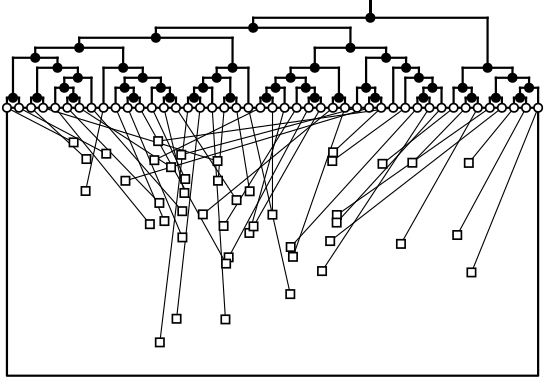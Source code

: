 <?xml version="1.0"?>
<!DOCTYPE ipe SYSTEM "ipe.dtd">
<ipe version="70218" creator="Ipe 7.2.26">
<info created="D:20250209114117" modified="D:20250209114117"/>
<ipestyle name="basic">
<symbol name="arrow/arc(spx)">
<path stroke="sym-stroke" fill="sym-stroke" pen="sym-pen">
0 0 m
-1 0.333 l
-1 -0.333 l
h
</path>
</symbol>
<symbol name="arrow/farc(spx)">
<path stroke="sym-stroke" fill="white" pen="sym-pen">
0 0 m
-1 0.333 l
-1 -0.333 l
h
</path>
</symbol>
<symbol name="arrow/ptarc(spx)">
<path stroke="sym-stroke" fill="sym-stroke" pen="sym-pen">
0 0 m
-1 0.333 l
-0.8 0 l
-1 -0.333 l
h
</path>
</symbol>
<symbol name="arrow/fptarc(spx)">
<path stroke="sym-stroke" fill="white" pen="sym-pen">
0 0 m
-1 0.333 l
-0.8 0 l
-1 -0.333 l
h
</path>
</symbol>
<symbol name="mark/circle(sx)" transformations="translations">
<path fill="sym-stroke">
0.6 0 0 0.6 0 0 e
0.4 0 0 0.4 0 0 e
</path>
</symbol>
<symbol name="mark/disk(sx)" transformations="translations">
<path fill="sym-stroke">
0.6 0 0 0.6 0 0 e
</path>
</symbol>
<symbol name="mark/fdisk(sfx)" transformations="translations">
<group>
<path fill="sym-fill">
0.5 0 0 0.5 0 0 e
</path>
<path fill="sym-stroke" fillrule="eofill">
0.6 0 0 0.6 0 0 e
0.4 0 0 0.4 0 0 e
</path>
</group>
</symbol>
<symbol name="mark/box(sx)" transformations="translations">
<path fill="sym-stroke" fillrule="eofill">
-0.6 -0.6 m
0.6 -0.6 l
0.6 0.6 l
-0.6 0.6 l
h
-0.4 -0.4 m
0.4 -0.4 l
0.4 0.4 l
-0.4 0.4 l
h
</path>
</symbol>
<symbol name="mark/square(sx)" transformations="translations">
<path fill="sym-stroke">
-0.6 -0.6 m
0.6 -0.6 l
0.6 0.6 l
-0.6 0.6 l
h
</path>
</symbol>
<symbol name="mark/fsquare(sfx)" transformations="translations">
<group>
<path fill="sym-fill">
-0.5 -0.5 m
0.5 -0.5 l
0.5 0.5 l
-0.5 0.5 l
h
</path>
<path fill="sym-stroke" fillrule="eofill">
-0.6 -0.6 m
0.6 -0.6 l
0.6 0.6 l
-0.6 0.6 l
h
-0.4 -0.4 m
0.4 -0.4 l
0.4 0.4 l
-0.4 0.4 l
h
</path>
</group>
</symbol>
<symbol name="mark/cross(sx)" transformations="translations">
<group>
<path fill="sym-stroke">
-0.43 -0.57 m
0.57 0.43 l
0.43 0.57 l
-0.57 -0.43 l
h
</path>
<path fill="sym-stroke">
-0.43 0.57 m
0.57 -0.43 l
0.43 -0.57 l
-0.57 0.43 l
h
</path>
</group>
</symbol>
<symbol name="arrow/fnormal(spx)">
<path stroke="sym-stroke" fill="white" pen="sym-pen">
0 0 m
-1 0.333 l
-1 -0.333 l
h
</path>
</symbol>
<symbol name="arrow/pointed(spx)">
<path stroke="sym-stroke" fill="sym-stroke" pen="sym-pen">
0 0 m
-1 0.333 l
-0.8 0 l
-1 -0.333 l
h
</path>
</symbol>
<symbol name="arrow/fpointed(spx)">
<path stroke="sym-stroke" fill="white" pen="sym-pen">
0 0 m
-1 0.333 l
-0.8 0 l
-1 -0.333 l
h
</path>
</symbol>
<symbol name="arrow/linear(spx)">
<path stroke="sym-stroke" pen="sym-pen">
-1 0.333 m
0 0 l
-1 -0.333 l
</path>
</symbol>
<symbol name="arrow/fdouble(spx)">
<path stroke="sym-stroke" fill="white" pen="sym-pen">
0 0 m
-1 0.333 l
-1 -0.333 l
h
-1 0 m
-2 0.333 l
-2 -0.333 l
h
</path>
</symbol>
<symbol name="arrow/double(spx)">
<path stroke="sym-stroke" fill="sym-stroke" pen="sym-pen">
0 0 m
-1 0.333 l
-1 -0.333 l
h
-1 0 m
-2 0.333 l
-2 -0.333 l
h
</path>
</symbol>
<symbol name="arrow/mid-normal(spx)">
<path stroke="sym-stroke" fill="sym-stroke" pen="sym-pen">
0.5 0 m
-0.5 0.333 l
-0.5 -0.333 l
h
</path>
</symbol>
<symbol name="arrow/mid-fnormal(spx)">
<path stroke="sym-stroke" fill="white" pen="sym-pen">
0.5 0 m
-0.5 0.333 l
-0.5 -0.333 l
h
</path>
</symbol>
<symbol name="arrow/mid-pointed(spx)">
<path stroke="sym-stroke" fill="sym-stroke" pen="sym-pen">
0.5 0 m
-0.5 0.333 l
-0.3 0 l
-0.5 -0.333 l
h
</path>
</symbol>
<symbol name="arrow/mid-fpointed(spx)">
<path stroke="sym-stroke" fill="white" pen="sym-pen">
0.5 0 m
-0.5 0.333 l
-0.3 0 l
-0.5 -0.333 l
h
</path>
</symbol>
<symbol name="arrow/mid-double(spx)">
<path stroke="sym-stroke" fill="sym-stroke" pen="sym-pen">
1 0 m
0 0.333 l
0 -0.333 l
h
0 0 m
-1 0.333 l
-1 -0.333 l
h
</path>
</symbol>
<symbol name="arrow/mid-fdouble(spx)">
<path stroke="sym-stroke" fill="white" pen="sym-pen">
1 0 m
0 0.333 l
0 -0.333 l
h
0 0 m
-1 0.333 l
-1 -0.333 l
h
</path>
</symbol>
<anglesize name="22.5 deg" value="22.5"/>
<anglesize name="30 deg" value="30"/>
<anglesize name="45 deg" value="45"/>
<anglesize name="60 deg" value="60"/>
<anglesize name="90 deg" value="90"/>
<arrowsize name="large" value="10"/>
<arrowsize name="small" value="5"/>
<arrowsize name="tiny" value="3"/>
<color name="blue" value="0 0 1"/>
<color name="brown" value="0.647 0.165 0.165"/>
<color name="darkblue" value="0 0 0.545"/>
<color name="darkcyan" value="0 0.545 0.545"/>
<color name="darkgray" value="0.663"/>
<color name="darkgreen" value="0 0.392 0"/>
<color name="darkmagenta" value="0.545 0 0.545"/>
<color name="darkorange" value="1 0.549 0"/>
<color name="darkred" value="0.545 0 0"/>
<color name="gold" value="1 0.843 0"/>
<color name="gray" value="0.745"/>
<color name="green" value="0 1 0"/>
<color name="lightblue" value="0.678 0.847 0.902"/>
<color name="lightcyan" value="0.878 1 1"/>
<color name="lightgray" value="0.827"/>
<color name="lightgreen" value="0.565 0.933 0.565"/>
<color name="lightyellow" value="1 1 0.878"/>
<color name="navy" value="0 0 0.502"/>
<color name="orange" value="1 0.647 0"/>
<color name="pink" value="1 0.753 0.796"/>
<color name="purple" value="0.627 0.125 0.941"/>
<color name="red" value="1 0 0"/>
<color name="seagreen" value="0.18 0.545 0.341"/>
<color name="turquoise" value="0.251 0.878 0.816"/>
<color name="violet" value="0.933 0.51 0.933"/>
<color name="yellow" value="1 1 0"/>
<dashstyle name="dash dot dotted" value="[4 2 1 2 1 2] 0"/>
<dashstyle name="dash dotted" value="[4 2 1 2] 0"/>
<dashstyle name="dashed" value="[4] 0"/>
<dashstyle name="dotted" value="[1 3] 0"/>
<gridsize name="10 pts (~3.5 mm)" value="10"/>
<gridsize name="14 pts (~5 mm)" value="14"/>
<gridsize name="16 pts (~6 mm)" value="16"/>
<gridsize name="20 pts (~7 mm)" value="20"/>
<gridsize name="28 pts (~10 mm)" value="28"/>
<gridsize name="32 pts (~12 mm)" value="32"/>
<gridsize name="4 pts" value="4"/>
<gridsize name="56 pts (~20 mm)" value="56"/>
<gridsize name="8 pts (~3 mm)" value="8"/>
<opacity name="10%" value="0.1"/>
<opacity name="30%" value="0.3"/>
<opacity name="50%" value="0.5"/>
<opacity name="75%" value="0.75"/>
<pen name="fat" value="1.2"/>
<pen name="heavier" value="0.8"/>
<pen name="ultrafat" value="2"/>
<symbolsize name="large" value="5"/>
<symbolsize name="small" value="2"/>
<symbolsize name="tiny" value="1.1"/>
<textsize name="Huge" value="\Huge"/>
<textsize name="LARGE" value="\LARGE"/>
<textsize name="Large" value="\Large"/>
<textsize name="footnote" value="\footnotesize"/>
<textsize name="huge" value="\huge"/>
<textsize name="large" value="\large"/>
<textsize name="script" value="\scriptsize"/>
<textsize name="small" value="\small"/>
<textsize name="tiny" value="\tiny"/>
<textstyle name="center" begin="\begin{center}" end="\end{center}"/>
<textstyle name="item" begin="\begin{itemize}\item{}" end="\end{itemize}"/>
<textstyle name="itemize" begin="\begin{itemize}" end="\end{itemize}"/>
<tiling name="falling" angle="-60" step="4" width="1"/>
<tiling name="rising" angle="30" step="4" width="1"/>
</ipestyle>
<page>
<layer name="alpha"/>
<view layers="alpha" active="alpha"/>
<path layer="alpha" matrix="12 0 0 12 264.772 489.622" stroke="0" pen="heavier" cap="2" opacity="255" stroke-opacity="opaque">
-7.31055 -5.03906 m
8.62476 -5.03906 l
8.62476 2.99876 l
-7.31055 2.99876 l
-7.31055 -5.03906 l
h
</path>
<path matrix="12 0 0 12 264.772 489.622" stroke="0" pen="heavier" cap="2" opacity="255" stroke-opacity="opaque">
3.59192 5.69876 m
3.59192 6.19876 l
</path>
<path matrix="12 0 0 12 264.772 489.622" stroke="0" pen="heavier" cap="2" opacity="255" stroke-opacity="opaque">
3.59192 5.69876 m
3.59192 6.19876 l
</path>
<path matrix="12 0 0 12 264.772 489.622" stroke="0" pen="heavier" cap="2" opacity="255" stroke-opacity="opaque">
3.59192 5.69876 m
3.59192 6.19876 l
</path>
<path matrix="12 0 0 12 264.772 489.622" stroke="0" pen="heavier" cap="2" opacity="255" stroke-opacity="opaque">
3.55443 3.29876 m
3.9166 3.29876 l
</path>
<path matrix="12 0 0 12 264.772 489.622" stroke="0" pen="heavier" cap="2" opacity="255" stroke-opacity="opaque">
3.55443 2.99876 m
3.55443 3.29876 l
</path>
<path matrix="12 0 0 12 264.772 489.622" stroke="0" pen="heavier" cap="2" opacity="255" stroke-opacity="opaque">
3.9166 2.99876 m
3.9166 3.29876 l
</path>
<path matrix="12 0 0 12 264.772 489.622" stroke="0" pen="heavier" cap="2" opacity="255" stroke-opacity="opaque">
3.59192 5.69876 m
3.59192 6.19876 l
</path>
<path matrix="12 0 0 12 264.772 489.622" stroke="0" pen="heavier" cap="2" opacity="255" stroke-opacity="opaque">
3.19227 3.59876 m
3.73552 3.59876 l
</path>
<path matrix="12 0 0 12 264.772 489.622" stroke="0" pen="heavier" cap="2" opacity="255" stroke-opacity="opaque">
3.19227 2.99876 m
3.19227 3.59876 l
</path>
<path matrix="12 0 0 12 264.772 489.622" stroke="0" pen="heavier" cap="2" opacity="255" stroke-opacity="opaque">
3.73552 3.29876 m
3.73552 3.59876 l
</path>
<path matrix="12 0 0 12 264.772 489.622" stroke="0" pen="heavier" cap="2" opacity="255" stroke-opacity="opaque">
3.59192 5.69876 m
3.59192 6.19876 l
</path>
<path matrix="12 0 0 12 264.772 489.622" stroke="0" pen="heavier" cap="2" opacity="255" stroke-opacity="opaque">
3.59192 5.69876 m
3.59192 6.19876 l
</path>
<path matrix="12 0 0 12 264.772 489.622" stroke="0" pen="heavier" cap="2" opacity="255" stroke-opacity="opaque">
3.59192 5.69876 m
3.59192 6.19876 l
</path>
<path matrix="12 0 0 12 264.772 489.622" stroke="0" pen="heavier" cap="2" opacity="255" stroke-opacity="opaque">
5.0031 3.29876 m
5.36526 3.29876 l
</path>
<path matrix="12 0 0 12 264.772 489.622" stroke="0" pen="heavier" cap="2" opacity="255" stroke-opacity="opaque">
5.0031 2.99876 m
5.0031 3.29876 l
</path>
<path matrix="12 0 0 12 264.772 489.622" stroke="0" pen="heavier" cap="2" opacity="255" stroke-opacity="opaque">
5.36526 2.99876 m
5.36526 3.29876 l
</path>
<path matrix="12 0 0 12 264.772 489.622" stroke="0" pen="heavier" cap="2" opacity="255" stroke-opacity="opaque">
3.59192 5.69876 m
3.59192 6.19876 l
</path>
<path matrix="12 0 0 12 264.772 489.622" stroke="0" pen="heavier" cap="2" opacity="255" stroke-opacity="opaque">
3.59192 5.69876 m
3.59192 6.19876 l
</path>
<path matrix="12 0 0 12 264.772 489.622" stroke="0" pen="heavier" cap="2" opacity="255" stroke-opacity="opaque">
5.18418 3.59876 m
5.72743 3.59876 l
</path>
<path matrix="12 0 0 12 264.772 489.622" stroke="0" pen="heavier" cap="2" opacity="255" stroke-opacity="opaque">
5.18418 3.29876 m
5.18418 3.59876 l
</path>
<path matrix="12 0 0 12 264.772 489.622" stroke="0" pen="heavier" cap="2" opacity="255" stroke-opacity="opaque">
5.72743 2.99876 m
5.72743 3.59876 l
</path>
<path matrix="12 0 0 12 264.772 489.622" stroke="0" pen="heavier" cap="2" opacity="255" stroke-opacity="opaque">
3.59192 5.69876 m
3.59192 6.19876 l
</path>
<path matrix="12 0 0 12 264.772 489.622" stroke="0" pen="heavier" cap="2" opacity="255" stroke-opacity="opaque">
3.59192 5.69876 m
3.59192 6.19876 l
</path>
<path matrix="12 0 0 12 264.772 489.622" stroke="0" pen="heavier" cap="2" opacity="255" stroke-opacity="opaque">
5.45581 3.89876 m
4.64093 3.89876 l
</path>
<path matrix="12 0 0 12 264.772 489.622" stroke="0" pen="heavier" cap="2" opacity="255" stroke-opacity="opaque">
5.45581 3.59876 m
5.45581 3.89876 l
</path>
<path matrix="12 0 0 12 264.772 489.622" stroke="0" pen="heavier" cap="2" opacity="255" stroke-opacity="opaque">
4.64093 2.99876 m
4.64093 3.89876 l
</path>
<path matrix="12 0 0 12 264.772 489.622" stroke="0" pen="heavier" cap="2" opacity="255" stroke-opacity="opaque">
3.59192 5.69876 m
3.59192 6.19876 l
</path>
<path matrix="12 0 0 12 264.772 489.622" stroke="0" pen="heavier" cap="2" opacity="255" stroke-opacity="opaque">
3.59192 5.69876 m
3.59192 6.19876 l
</path>
<path matrix="12 0 0 12 264.772 489.622" stroke="0" pen="heavier" cap="2" opacity="255" stroke-opacity="opaque">
5.04837 4.19876 m
4.27877 4.19876 l
</path>
<path matrix="12 0 0 12 264.772 489.622" stroke="0" pen="heavier" cap="2" opacity="255" stroke-opacity="opaque">
5.04837 3.89876 m
5.04837 4.19876 l
</path>
<path matrix="12 0 0 12 264.772 489.622" stroke="0" pen="heavier" cap="2" opacity="255" stroke-opacity="opaque">
4.27877 2.99876 m
4.27877 4.19876 l
</path>
<path matrix="12 0 0 12 264.772 489.622" stroke="0" pen="heavier" cap="2" opacity="255" stroke-opacity="opaque">
3.59192 5.69876 m
3.59192 6.19876 l
</path>
<path matrix="12 0 0 12 264.772 489.622" stroke="0" pen="heavier" cap="2" opacity="255" stroke-opacity="opaque">
3.46389 4.49876 m
4.66357 4.49876 l
</path>
<path matrix="12 0 0 12 264.772 489.622" stroke="0" pen="heavier" cap="2" opacity="255" stroke-opacity="opaque">
3.46389 3.59876 m
3.46389 4.49876 l
</path>
<path matrix="12 0 0 12 264.772 489.622" stroke="0" pen="heavier" cap="2" opacity="255" stroke-opacity="opaque">
4.66357 4.19876 m
4.66357 4.49876 l
</path>
<path matrix="12 0 0 12 264.772 489.622" stroke="0" pen="heavier" cap="2" opacity="255" stroke-opacity="opaque">
3.59192 5.69876 m
3.59192 6.19876 l
</path>
<path matrix="12 0 0 12 264.772 489.622" stroke="0" pen="heavier" cap="2" opacity="255" stroke-opacity="opaque">
3.59192 5.69876 m
3.59192 6.19876 l
</path>
<path matrix="12 0 0 12 264.772 489.622" stroke="0" pen="heavier" cap="2" opacity="255" stroke-opacity="opaque">
3.59192 5.69876 m
3.59192 6.19876 l
</path>
<path matrix="12 0 0 12 264.772 489.622" stroke="0" pen="heavier" cap="2" opacity="255" stroke-opacity="opaque">
0.29494 3.29876 m
0.657106 3.29876 l
</path>
<path matrix="12 0 0 12 264.772 489.622" stroke="0" pen="heavier" cap="2" opacity="255" stroke-opacity="opaque">
0.29494 2.99876 m
0.29494 3.29876 l
</path>
<path matrix="12 0 0 12 264.772 489.622" stroke="0" pen="heavier" cap="2" opacity="255" stroke-opacity="opaque">
0.657106 2.99876 m
0.657106 3.29876 l
</path>
<path matrix="12 0 0 12 264.772 489.622" stroke="0" pen="heavier" cap="2" opacity="255" stroke-opacity="opaque">
3.59192 5.69876 m
3.59192 6.19876 l
</path>
<path matrix="12 0 0 12 264.772 489.622" stroke="0" pen="heavier" cap="2" opacity="255" stroke-opacity="opaque">
3.59192 5.69876 m
3.59192 6.19876 l
</path>
<path matrix="12 0 0 12 264.772 489.622" stroke="0" pen="heavier" cap="2" opacity="255" stroke-opacity="opaque">
0.476023 3.59876 m
1.01927 3.59876 l
</path>
<path matrix="12 0 0 12 264.772 489.622" stroke="0" pen="heavier" cap="2" opacity="255" stroke-opacity="opaque">
0.476023 3.29876 m
0.476023 3.59876 l
</path>
<path matrix="12 0 0 12 264.772 489.622" stroke="0" pen="heavier" cap="2" opacity="255" stroke-opacity="opaque">
1.01927 2.99876 m
1.01927 3.59876 l
</path>
<path matrix="12 0 0 12 264.772 489.622" stroke="0" pen="heavier" cap="2" opacity="255" stroke-opacity="opaque">
3.59192 5.69876 m
3.59192 6.19876 l
</path>
<path matrix="12 0 0 12 264.772 489.622" stroke="0" pen="heavier" cap="2" opacity="255" stroke-opacity="opaque">
3.59192 5.69876 m
3.59192 6.19876 l
</path>
<path matrix="12 0 0 12 264.772 489.622" stroke="0" pen="heavier" cap="2" opacity="255" stroke-opacity="opaque">
3.59192 5.69876 m
3.59192 6.19876 l
</path>
<path matrix="12 0 0 12 264.772 489.622" stroke="0" pen="heavier" cap="2" opacity="255" stroke-opacity="opaque">
3.59192 5.69876 m
3.59192 6.19876 l
</path>
<path matrix="12 0 0 12 264.772 489.622" stroke="0" pen="heavier" cap="2" opacity="255" stroke-opacity="opaque">
1.7436 3.29876 m
2.10577 3.29876 l
</path>
<path matrix="12 0 0 12 264.772 489.622" stroke="0" pen="heavier" cap="2" opacity="255" stroke-opacity="opaque">
1.7436 2.99876 m
1.7436 3.29876 l
</path>
<path matrix="12 0 0 12 264.772 489.622" stroke="0" pen="heavier" cap="2" opacity="255" stroke-opacity="opaque">
2.10577 2.99876 m
2.10577 3.29876 l
</path>
<path matrix="12 0 0 12 264.772 489.622" stroke="0" pen="heavier" cap="2" opacity="255" stroke-opacity="opaque">
3.59192 5.69876 m
3.59192 6.19876 l
</path>
<path matrix="12 0 0 12 264.772 489.622" stroke="0" pen="heavier" cap="2" opacity="255" stroke-opacity="opaque">
1.38144 3.59876 m
1.92469 3.59876 l
</path>
<path matrix="12 0 0 12 264.772 489.622" stroke="0" pen="heavier" cap="2" opacity="255" stroke-opacity="opaque">
1.38144 2.99876 m
1.38144 3.59876 l
</path>
<path matrix="12 0 0 12 264.772 489.622" stroke="0" pen="heavier" cap="2" opacity="255" stroke-opacity="opaque">
1.92469 3.29876 m
1.92469 3.59876 l
</path>
<path matrix="12 0 0 12 264.772 489.622" stroke="0" pen="heavier" cap="2" opacity="255" stroke-opacity="opaque">
3.59192 5.69876 m
3.59192 6.19876 l
</path>
<path matrix="12 0 0 12 264.772 489.622" stroke="0" pen="heavier" cap="2" opacity="255" stroke-opacity="opaque">
0.747647 3.89876 m
1.65306 3.89876 l
</path>
<path matrix="12 0 0 12 264.772 489.622" stroke="0" pen="heavier" cap="2" opacity="255" stroke-opacity="opaque">
0.747647 3.59876 m
0.747647 3.89876 l
</path>
<path matrix="12 0 0 12 264.772 489.622" stroke="0" pen="heavier" cap="2" opacity="255" stroke-opacity="opaque">
1.65306 3.59876 m
1.65306 3.89876 l
</path>
<path matrix="12 0 0 12 264.772 489.622" stroke="0" pen="heavier" cap="2" opacity="255" stroke-opacity="opaque">
3.59192 5.69876 m
3.59192 6.19876 l
</path>
<path matrix="12 0 0 12 264.772 489.622" stroke="0" pen="heavier" cap="2" opacity="255" stroke-opacity="opaque">
3.59192 5.69876 m
3.59192 6.19876 l
</path>
<path matrix="12 0 0 12 264.772 489.622" stroke="0" pen="heavier" cap="2" opacity="255" stroke-opacity="opaque">
3.59192 5.69876 m
3.59192 6.19876 l
</path>
<path matrix="12 0 0 12 264.772 489.622" stroke="0" pen="heavier" cap="2" opacity="255" stroke-opacity="opaque">
2.8301 3.29876 m
2.46794 3.29876 l
</path>
<path matrix="12 0 0 12 264.772 489.622" stroke="0" pen="heavier" cap="2" opacity="255" stroke-opacity="opaque">
2.8301 2.99876 m
2.8301 3.29876 l
</path>
<path matrix="12 0 0 12 264.772 489.622" stroke="0" pen="heavier" cap="2" opacity="255" stroke-opacity="opaque">
2.46794 2.99876 m
2.46794 3.29876 l
</path>
<path matrix="12 0 0 12 264.772 489.622" stroke="0" pen="heavier" cap="2" opacity="255" stroke-opacity="opaque">
3.59192 5.69876 m
3.59192 6.19876 l
</path>
<path matrix="12 0 0 12 264.772 489.622" stroke="0" pen="heavier" cap="2" opacity="255" stroke-opacity="opaque">
1.20035 4.19876 m
2.64902 4.19876 l
</path>
<path matrix="12 0 0 12 264.772 489.622" stroke="0" pen="heavier" cap="2" opacity="255" stroke-opacity="opaque">
1.20035 3.89876 m
1.20035 4.19876 l
</path>
<path matrix="12 0 0 12 264.772 489.622" stroke="0" pen="heavier" cap="2" opacity="255" stroke-opacity="opaque">
2.64902 3.29876 m
2.64902 4.19876 l
</path>
<path matrix="12 0 0 12 264.772 489.622" stroke="0" pen="heavier" cap="2" opacity="255" stroke-opacity="opaque">
3.59192 5.69876 m
3.59192 6.19876 l
</path>
<path matrix="12 0 0 12 264.772 489.622" stroke="0" pen="heavier" cap="2" opacity="255" stroke-opacity="opaque">
4.06373 4.79876 m
1.92469 4.79876 l
</path>
<path matrix="12 0 0 12 264.772 489.622" stroke="0" pen="heavier" cap="2" opacity="255" stroke-opacity="opaque">
4.06373 4.49876 m
4.06373 4.79876 l
</path>
<path matrix="12 0 0 12 264.772 489.622" stroke="0" pen="heavier" cap="2" opacity="255" stroke-opacity="opaque">
1.92469 4.19876 m
1.92469 4.79876 l
</path>
<path matrix="12 0 0 12 264.772 489.622" stroke="0" pen="heavier" cap="2" opacity="255" stroke-opacity="opaque">
3.59192 5.69876 m
3.59192 6.19876 l
</path>
<path matrix="12 0 0 12 264.772 489.622" stroke="0" pen="heavier" cap="2" opacity="255" stroke-opacity="opaque">
3.59192 5.69876 m
3.59192 6.19876 l
</path>
<path matrix="12 0 0 12 264.772 489.622" stroke="0" pen="heavier" cap="2" opacity="255" stroke-opacity="opaque">
3.59192 5.69876 m
3.59192 6.19876 l
</path>
<path matrix="12 0 0 12 264.772 489.622" stroke="0" pen="heavier" cap="2" opacity="255" stroke-opacity="opaque">
3.59192 5.69876 m
3.59192 6.19876 l
</path>
<path matrix="12 0 0 12 264.772 489.622" stroke="0" pen="heavier" cap="2" opacity="255" stroke-opacity="opaque">
-1.51589 3.29876 m
-1.87806 3.29876 l
</path>
<path matrix="12 0 0 12 264.772 489.622" stroke="0" pen="heavier" cap="2" opacity="255" stroke-opacity="opaque">
-1.51589 2.99876 m
-1.51589 3.29876 l
</path>
<path matrix="12 0 0 12 264.772 489.622" stroke="0" pen="heavier" cap="2" opacity="255" stroke-opacity="opaque">
-1.87806 2.99876 m
-1.87806 3.29876 l
</path>
<path matrix="12 0 0 12 264.772 489.622" stroke="0" pen="heavier" cap="2" opacity="255" stroke-opacity="opaque">
3.59192 5.69876 m
3.59192 6.19876 l
</path>
<path matrix="12 0 0 12 264.772 489.622" stroke="0" pen="heavier" cap="2" opacity="255" stroke-opacity="opaque">
-1.15372 3.59876 m
-1.69697 3.59876 l
</path>
<path matrix="12 0 0 12 264.772 489.622" stroke="0" pen="heavier" cap="2" opacity="255" stroke-opacity="opaque">
-1.15372 2.99876 m
-1.15372 3.59876 l
</path>
<path matrix="12 0 0 12 264.772 489.622" stroke="0" pen="heavier" cap="2" opacity="255" stroke-opacity="opaque">
-1.69697 3.29876 m
-1.69697 3.59876 l
</path>
<path matrix="12 0 0 12 264.772 489.622" stroke="0" pen="heavier" cap="2" opacity="255" stroke-opacity="opaque">
3.59192 5.69876 m
3.59192 6.19876 l
</path>
<path matrix="12 0 0 12 264.772 489.622" stroke="0" pen="heavier" cap="2" opacity="255" stroke-opacity="opaque">
3.59192 5.69876 m
3.59192 6.19876 l
</path>
<path matrix="12 0 0 12 264.772 489.622" stroke="0" pen="heavier" cap="2" opacity="255" stroke-opacity="opaque">
3.59192 5.69876 m
3.59192 6.19876 l
</path>
<path matrix="12 0 0 12 264.772 489.622" stroke="0" pen="heavier" cap="2" opacity="255" stroke-opacity="opaque">
-0.429392 3.29876 m
-0.791558 3.29876 l
</path>
<path matrix="12 0 0 12 264.772 489.622" stroke="0" pen="heavier" cap="2" opacity="255" stroke-opacity="opaque">
-0.429392 2.99876 m
-0.429392 3.29876 l
</path>
<path matrix="12 0 0 12 264.772 489.622" stroke="0" pen="heavier" cap="2" opacity="255" stroke-opacity="opaque">
-0.791558 2.99876 m
-0.791558 3.29876 l
</path>
<path matrix="12 0 0 12 264.772 489.622" stroke="0" pen="heavier" cap="2" opacity="255" stroke-opacity="opaque">
3.59192 5.69876 m
3.59192 6.19876 l
</path>
<path matrix="12 0 0 12 264.772 489.622" stroke="0" pen="heavier" cap="2" opacity="255" stroke-opacity="opaque">
-1.42535 3.89876 m
-0.610475 3.89876 l
</path>
<path matrix="12 0 0 12 264.772 489.622" stroke="0" pen="heavier" cap="2" opacity="255" stroke-opacity="opaque">
-1.42535 3.59876 m
-1.42535 3.89876 l
</path>
<path matrix="12 0 0 12 264.772 489.622" stroke="0" pen="heavier" cap="2" opacity="255" stroke-opacity="opaque">
-0.610475 3.29876 m
-0.610475 3.89876 l
</path>
<path matrix="12 0 0 12 264.772 489.622" stroke="0" pen="heavier" cap="2" opacity="255" stroke-opacity="opaque">
3.59192 5.69876 m
3.59192 6.19876 l
</path>
<path matrix="12 0 0 12 264.772 489.622" stroke="0" pen="heavier" cap="2" opacity="255" stroke-opacity="opaque">
3.59192 5.69876 m
3.59192 6.19876 l
</path>
<path matrix="12 0 0 12 264.772 489.622" stroke="0" pen="heavier" cap="2" opacity="255" stroke-opacity="opaque">
-1.01791 4.19876 m
-0.0672263 4.19876 l
</path>
<path matrix="12 0 0 12 264.772 489.622" stroke="0" pen="heavier" cap="2" opacity="255" stroke-opacity="opaque">
-1.01791 3.89876 m
-1.01791 4.19876 l
</path>
<path matrix="12 0 0 12 264.772 489.622" stroke="0" pen="heavier" cap="2" opacity="255" stroke-opacity="opaque">
-0.0672263 2.99876 m
-0.0672263 4.19876 l
</path>
<path matrix="12 0 0 12 264.772 489.622" stroke="0" pen="heavier" cap="2" opacity="255" stroke-opacity="opaque">
3.59192 5.69876 m
3.59192 6.19876 l
</path>
<path matrix="12 0 0 12 264.772 489.622" stroke="0" pen="heavier" cap="2" opacity="255" stroke-opacity="opaque">
3.59192 5.69876 m
3.59192 6.19876 l
</path>
<path matrix="12 0 0 12 264.772 489.622" stroke="0" pen="heavier" cap="2" opacity="255" stroke-opacity="opaque">
3.59192 5.69876 m
3.59192 6.19876 l
</path>
<path matrix="12 0 0 12 264.772 489.622" stroke="0" pen="heavier" cap="2" opacity="255" stroke-opacity="opaque">
3.59192 5.69876 m
3.59192 6.19876 l
</path>
<path matrix="12 0 0 12 264.772 489.622" stroke="0" pen="heavier" cap="2" opacity="255" stroke-opacity="opaque">
3.59192 5.69876 m
3.59192 6.19876 l
</path>
<path matrix="12 0 0 12 264.772 489.622" stroke="0" pen="heavier" cap="2" opacity="255" stroke-opacity="opaque">
-2.24022 3.29876 m
-2.60239 3.29876 l
</path>
<path matrix="12 0 0 12 264.772 489.622" stroke="0" pen="heavier" cap="2" opacity="255" stroke-opacity="opaque">
-2.24022 2.99876 m
-2.24022 3.29876 l
</path>
<path matrix="12 0 0 12 264.772 489.622" stroke="0" pen="heavier" cap="2" opacity="255" stroke-opacity="opaque">
-2.60239 2.99876 m
-2.60239 3.29876 l
</path>
<path matrix="12 0 0 12 264.772 489.622" stroke="0" pen="heavier" cap="2" opacity="255" stroke-opacity="opaque">
3.59192 5.69876 m
3.59192 6.19876 l
</path>
<path matrix="12 0 0 12 264.772 489.622" stroke="0" pen="heavier" cap="2" opacity="255" stroke-opacity="opaque">
-2.96455 3.59876 m
-2.42131 3.59876 l
</path>
<path matrix="12 0 0 12 264.772 489.622" stroke="0" pen="heavier" cap="2" opacity="255" stroke-opacity="opaque">
-2.96455 2.99876 m
-2.96455 3.59876 l
</path>
<path matrix="12 0 0 12 264.772 489.622" stroke="0" pen="heavier" cap="2" opacity="255" stroke-opacity="opaque">
-2.42131 3.29876 m
-2.42131 3.59876 l
</path>
<path matrix="12 0 0 12 264.772 489.622" stroke="0" pen="heavier" cap="2" opacity="255" stroke-opacity="opaque">
3.59192 5.69876 m
3.59192 6.19876 l
</path>
<path matrix="12 0 0 12 264.772 489.622" stroke="0" pen="heavier" cap="2" opacity="255" stroke-opacity="opaque">
3.59192 5.69876 m
3.59192 6.19876 l
</path>
<path matrix="12 0 0 12 264.772 489.622" stroke="0" pen="heavier" cap="2" opacity="255" stroke-opacity="opaque">
3.59192 5.69876 m
3.59192 6.19876 l
</path>
<path matrix="12 0 0 12 264.772 489.622" stroke="0" pen="heavier" cap="2" opacity="255" stroke-opacity="opaque">
-3.32672 3.29876 m
-3.68889 3.29876 l
</path>
<path matrix="12 0 0 12 264.772 489.622" stroke="0" pen="heavier" cap="2" opacity="255" stroke-opacity="opaque">
-3.32672 2.99876 m
-3.32672 3.29876 l
</path>
<path matrix="12 0 0 12 264.772 489.622" stroke="0" pen="heavier" cap="2" opacity="255" stroke-opacity="opaque">
-3.68889 2.99876 m
-3.68889 3.29876 l
</path>
<path matrix="12 0 0 12 264.772 489.622" stroke="0" pen="heavier" cap="2" opacity="255" stroke-opacity="opaque">
3.59192 5.69876 m
3.59192 6.19876 l
</path>
<path matrix="12 0 0 12 264.772 489.622" stroke="0" pen="heavier" cap="2" opacity="255" stroke-opacity="opaque">
3.59192 5.69876 m
3.59192 6.19876 l
</path>
<path matrix="12 0 0 12 264.772 489.622" stroke="0" pen="heavier" cap="2" opacity="255" stroke-opacity="opaque">
-3.5078 3.59876 m
-4.05105 3.59876 l
</path>
<path matrix="12 0 0 12 264.772 489.622" stroke="0" pen="heavier" cap="2" opacity="255" stroke-opacity="opaque">
-3.5078 3.29876 m
-3.5078 3.59876 l
</path>
<path matrix="12 0 0 12 264.772 489.622" stroke="0" pen="heavier" cap="2" opacity="255" stroke-opacity="opaque">
-4.05105 2.99876 m
-4.05105 3.59876 l
</path>
<path matrix="12 0 0 12 264.772 489.622" stroke="0" pen="heavier" cap="2" opacity="255" stroke-opacity="opaque">
3.59192 5.69876 m
3.59192 6.19876 l
</path>
<path matrix="12 0 0 12 264.772 489.622" stroke="0" pen="heavier" cap="2" opacity="255" stroke-opacity="opaque">
-2.69293 3.89876 m
-3.77943 3.89876 l
</path>
<path matrix="12 0 0 12 264.772 489.622" stroke="0" pen="heavier" cap="2" opacity="255" stroke-opacity="opaque">
-2.69293 3.59876 m
-2.69293 3.89876 l
</path>
<path matrix="12 0 0 12 264.772 489.622" stroke="0" pen="heavier" cap="2" opacity="255" stroke-opacity="opaque">
-3.77943 3.59876 m
-3.77943 3.89876 l
</path>
<path matrix="12 0 0 12 264.772 489.622" stroke="0" pen="heavier" cap="2" opacity="255" stroke-opacity="opaque">
3.59192 5.69876 m
3.59192 6.19876 l
</path>
<path matrix="12 0 0 12 264.772 489.622" stroke="0" pen="heavier" cap="2" opacity="255" stroke-opacity="opaque">
-4.41322 4.19876 m
-3.23618 4.19876 l
</path>
<path matrix="12 0 0 12 264.772 489.622" stroke="0" pen="heavier" cap="2" opacity="255" stroke-opacity="opaque">
-4.41322 2.99876 m
-4.41322 4.19876 l
</path>
<path matrix="12 0 0 12 264.772 489.622" stroke="0" pen="heavier" cap="2" opacity="255" stroke-opacity="opaque">
-3.23618 3.89876 m
-3.23618 4.19876 l
</path>
<path matrix="12 0 0 12 264.772 489.622" stroke="0" pen="heavier" cap="2" opacity="255" stroke-opacity="opaque">
3.59192 5.69876 m
3.59192 6.19876 l
</path>
<path matrix="12 0 0 12 264.772 489.622" stroke="0" pen="heavier" cap="2" opacity="255" stroke-opacity="opaque">
3.59192 5.69876 m
3.59192 6.19876 l
</path>
<path matrix="12 0 0 12 264.772 489.622" stroke="0" pen="heavier" cap="2" opacity="255" stroke-opacity="opaque">
3.59192 5.69876 m
3.59192 6.19876 l
</path>
<path matrix="12 0 0 12 264.772 489.622" stroke="0" pen="heavier" cap="2" opacity="255" stroke-opacity="opaque">
-7.31055 3.29876 m
-6.94838 3.29876 l
</path>
<path matrix="12 0 0 12 264.772 489.622" stroke="0" pen="heavier" cap="2" opacity="255" stroke-opacity="opaque">
-7.31055 2.99876 m
-7.31055 3.29876 l
</path>
<path matrix="12 0 0 12 264.772 489.622" stroke="0" pen="heavier" cap="2" opacity="255" stroke-opacity="opaque">
-6.94838 2.99876 m
-6.94838 3.29876 l
</path>
<path matrix="12 0 0 12 264.772 489.622" stroke="0" pen="heavier" cap="2" opacity="255" stroke-opacity="opaque">
3.59192 5.69876 m
3.59192 6.19876 l
</path>
<path matrix="12 0 0 12 264.772 489.622" stroke="0" pen="heavier" cap="2" opacity="255" stroke-opacity="opaque">
3.59192 5.69876 m
3.59192 6.19876 l
</path>
<path matrix="12 0 0 12 264.772 489.622" stroke="0" pen="heavier" cap="2" opacity="255" stroke-opacity="opaque">
3.59192 5.69876 m
3.59192 6.19876 l
</path>
<path matrix="12 0 0 12 264.772 489.622" stroke="0" pen="heavier" cap="2" opacity="255" stroke-opacity="opaque">
-6.22405 3.29876 m
-6.58622 3.29876 l
</path>
<path matrix="12 0 0 12 264.772 489.622" stroke="0" pen="heavier" cap="2" opacity="255" stroke-opacity="opaque">
-6.22405 2.99876 m
-6.22405 3.29876 l
</path>
<path matrix="12 0 0 12 264.772 489.622" stroke="0" pen="heavier" cap="2" opacity="255" stroke-opacity="opaque">
-6.58622 2.99876 m
-6.58622 3.29876 l
</path>
<path matrix="12 0 0 12 264.772 489.622" stroke="0" pen="heavier" cap="2" opacity="255" stroke-opacity="opaque">
3.59192 5.69876 m
3.59192 6.19876 l
</path>
<path matrix="12 0 0 12 264.772 489.622" stroke="0" pen="heavier" cap="2" opacity="255" stroke-opacity="opaque">
3.59192 5.69876 m
3.59192 6.19876 l
</path>
<path matrix="12 0 0 12 264.772 489.622" stroke="0" pen="heavier" cap="2" opacity="255" stroke-opacity="opaque">
3.59192 5.69876 m
3.59192 6.19876 l
</path>
<path matrix="12 0 0 12 264.772 489.622" stroke="0" pen="heavier" cap="2" opacity="255" stroke-opacity="opaque">
3.59192 5.69876 m
3.59192 6.19876 l
</path>
<path matrix="12 0 0 12 264.772 489.622" stroke="0" pen="heavier" cap="2" opacity="255" stroke-opacity="opaque">
-5.13755 3.29876 m
-5.49972 3.29876 l
</path>
<path matrix="12 0 0 12 264.772 489.622" stroke="0" pen="heavier" cap="2" opacity="255" stroke-opacity="opaque">
-5.13755 2.99876 m
-5.13755 3.29876 l
</path>
<path matrix="12 0 0 12 264.772 489.622" stroke="0" pen="heavier" cap="2" opacity="255" stroke-opacity="opaque">
-5.49972 2.99876 m
-5.49972 3.29876 l
</path>
<path matrix="12 0 0 12 264.772 489.622" stroke="0" pen="heavier" cap="2" opacity="255" stroke-opacity="opaque">
3.59192 5.69876 m
3.59192 6.19876 l
</path>
<path matrix="12 0 0 12 264.772 489.622" stroke="0" pen="heavier" cap="2" opacity="255" stroke-opacity="opaque">
3.59192 5.69876 m
3.59192 6.19876 l
</path>
<path matrix="12 0 0 12 264.772 489.622" stroke="0" pen="heavier" cap="2" opacity="255" stroke-opacity="opaque">
-5.31863 3.59876 m
-5.86188 3.59876 l
</path>
<path matrix="12 0 0 12 264.772 489.622" stroke="0" pen="heavier" cap="2" opacity="255" stroke-opacity="opaque">
-5.31863 3.29876 m
-5.31863 3.59876 l
</path>
<path matrix="12 0 0 12 264.772 489.622" stroke="0" pen="heavier" cap="2" opacity="255" stroke-opacity="opaque">
-5.86188 2.99876 m
-5.86188 3.59876 l
</path>
<path matrix="12 0 0 12 264.772 489.622" stroke="0" pen="heavier" cap="2" opacity="255" stroke-opacity="opaque">
3.59192 5.69876 m
3.59192 6.19876 l
</path>
<path matrix="12 0 0 12 264.772 489.622" stroke="0" pen="heavier" cap="2" opacity="255" stroke-opacity="opaque">
-4.77538 3.89876 m
-5.59026 3.89876 l
</path>
<path matrix="12 0 0 12 264.772 489.622" stroke="0" pen="heavier" cap="2" opacity="255" stroke-opacity="opaque">
-4.77538 2.99876 m
-4.77538 3.89876 l
</path>
<path matrix="12 0 0 12 264.772 489.622" stroke="0" pen="heavier" cap="2" opacity="255" stroke-opacity="opaque">
-5.59026 3.59876 m
-5.59026 3.89876 l
</path>
<path matrix="12 0 0 12 264.772 489.622" stroke="0" pen="heavier" cap="2" opacity="255" stroke-opacity="opaque">
3.59192 5.69876 m
3.59192 6.19876 l
</path>
<path matrix="12 0 0 12 264.772 489.622" stroke="0" pen="heavier" cap="2" opacity="255" stroke-opacity="opaque">
-6.40513 4.19876 m
-5.18282 4.19876 l
</path>
<path matrix="12 0 0 12 264.772 489.622" stroke="0" pen="heavier" cap="2" opacity="255" stroke-opacity="opaque">
-6.40513 3.29876 m
-6.40513 4.19876 l
</path>
<path matrix="12 0 0 12 264.772 489.622" stroke="0" pen="heavier" cap="2" opacity="255" stroke-opacity="opaque">
-5.18282 3.89876 m
-5.18282 4.19876 l
</path>
<path matrix="12 0 0 12 264.772 489.622" stroke="0" pen="heavier" cap="2" opacity="255" stroke-opacity="opaque">
3.59192 5.69876 m
3.59192 6.19876 l
</path>
<path matrix="12 0 0 12 264.772 489.622" stroke="0" pen="heavier" cap="2" opacity="255" stroke-opacity="opaque">
-7.12946 4.49876 m
-5.79398 4.49876 l
</path>
<path matrix="12 0 0 12 264.772 489.622" stroke="0" pen="heavier" cap="2" opacity="255" stroke-opacity="opaque">
-7.12946 3.29876 m
-7.12946 4.49876 l
</path>
<path matrix="12 0 0 12 264.772 489.622" stroke="0" pen="heavier" cap="2" opacity="255" stroke-opacity="opaque">
-5.79398 4.19876 m
-5.79398 4.49876 l
</path>
<path matrix="12 0 0 12 264.772 489.622" stroke="0" pen="heavier" cap="2" opacity="255" stroke-opacity="opaque">
3.59192 5.69876 m
3.59192 6.19876 l
</path>
<path matrix="12 0 0 12 264.772 489.622" stroke="0" pen="heavier" cap="2" opacity="255" stroke-opacity="opaque">
-3.8247 4.79876 m
-6.46172 4.79876 l
</path>
<path matrix="12 0 0 12 264.772 489.622" stroke="0" pen="heavier" cap="2" opacity="255" stroke-opacity="opaque">
-3.8247 4.19876 m
-3.8247 4.79876 l
</path>
<path matrix="12 0 0 12 264.772 489.622" stroke="0" pen="heavier" cap="2" opacity="255" stroke-opacity="opaque">
-6.46172 4.49876 m
-6.46172 4.79876 l
</path>
<path matrix="12 0 0 12 264.772 489.622" stroke="0" pen="heavier" cap="2" opacity="255" stroke-opacity="opaque">
3.59192 5.69876 m
3.59192 6.19876 l
</path>
<path matrix="12 0 0 12 264.772 489.622" stroke="0" pen="heavier" cap="2" opacity="255" stroke-opacity="opaque">
-0.542569 5.09876 m
-5.14321 5.09876 l
</path>
<path matrix="12 0 0 12 264.772 489.622" stroke="0" pen="heavier" cap="2" opacity="255" stroke-opacity="opaque">
-0.542569 4.19876 m
-0.542569 5.09876 l
</path>
<path matrix="12 0 0 12 264.772 489.622" stroke="0" pen="heavier" cap="2" opacity="255" stroke-opacity="opaque">
-5.14321 4.79876 m
-5.14321 5.09876 l
</path>
<path matrix="12 0 0 12 264.772 489.622" stroke="0" pen="heavier" cap="2" opacity="255" stroke-opacity="opaque">
3.59192 5.69876 m
3.59192 6.19876 l
</path>
<path matrix="12 0 0 12 264.772 489.622" stroke="0" pen="heavier" cap="2" opacity="255" stroke-opacity="opaque">
2.99421 5.39876 m
-2.84289 5.39876 l
</path>
<path matrix="12 0 0 12 264.772 489.622" stroke="0" pen="heavier" cap="2" opacity="255" stroke-opacity="opaque">
2.99421 4.79876 m
2.99421 5.39876 l
</path>
<path matrix="12 0 0 12 264.772 489.622" stroke="0" pen="heavier" cap="2" opacity="255" stroke-opacity="opaque">
-2.84289 5.09876 m
-2.84289 5.39876 l
</path>
<path matrix="12 0 0 12 264.772 489.622" stroke="0" pen="heavier" cap="2" opacity="255" stroke-opacity="opaque">
3.59192 5.69876 m
3.59192 6.19876 l
</path>
<path matrix="12 0 0 12 264.772 489.622" stroke="0" pen="heavier" cap="2" opacity="255" stroke-opacity="opaque">
3.59192 5.69876 m
3.59192 6.19876 l
</path>
<path matrix="12 0 0 12 264.772 489.622" stroke="0" pen="heavier" cap="2" opacity="255" stroke-opacity="opaque">
3.59192 5.69876 m
3.59192 6.19876 l
</path>
<path matrix="12 0 0 12 264.772 489.622" stroke="0" pen="heavier" cap="2" opacity="255" stroke-opacity="opaque">
3.59192 5.69876 m
3.59192 6.19876 l
</path>
<path matrix="12 0 0 12 264.772 489.622" stroke="0" pen="heavier" cap="2" opacity="255" stroke-opacity="opaque">
6.81393 3.29876 m
6.45176 3.29876 l
</path>
<path matrix="12 0 0 12 264.772 489.622" stroke="0" pen="heavier" cap="2" opacity="255" stroke-opacity="opaque">
6.81393 2.99876 m
6.81393 3.29876 l
</path>
<path matrix="12 0 0 12 264.772 489.622" stroke="0" pen="heavier" cap="2" opacity="255" stroke-opacity="opaque">
6.45176 2.99876 m
6.45176 3.29876 l
</path>
<path matrix="12 0 0 12 264.772 489.622" stroke="0" pen="heavier" cap="2" opacity="255" stroke-opacity="opaque">
3.59192 5.69876 m
3.59192 6.19876 l
</path>
<path matrix="12 0 0 12 264.772 489.622" stroke="0" pen="heavier" cap="2" opacity="255" stroke-opacity="opaque">
6.0896 3.59876 m
6.63285 3.59876 l
</path>
<path matrix="12 0 0 12 264.772 489.622" stroke="0" pen="heavier" cap="2" opacity="255" stroke-opacity="opaque">
6.0896 2.99876 m
6.0896 3.59876 l
</path>
<path matrix="12 0 0 12 264.772 489.622" stroke="0" pen="heavier" cap="2" opacity="255" stroke-opacity="opaque">
6.63285 3.29876 m
6.63285 3.59876 l
</path>
<path matrix="12 0 0 12 264.772 489.622" stroke="0" pen="heavier" cap="2" opacity="255" stroke-opacity="opaque">
3.59192 5.69876 m
3.59192 6.19876 l
</path>
<path matrix="12 0 0 12 264.772 489.622" stroke="0" pen="heavier" cap="2" opacity="255" stroke-opacity="opaque">
3.59192 5.69876 m
3.59192 6.19876 l
</path>
<path matrix="12 0 0 12 264.772 489.622" stroke="0" pen="heavier" cap="2" opacity="255" stroke-opacity="opaque">
3.59192 5.69876 m
3.59192 6.19876 l
</path>
<path matrix="12 0 0 12 264.772 489.622" stroke="0" pen="heavier" cap="2" opacity="255" stroke-opacity="opaque">
8.26259 3.29876 m
7.90043 3.29876 l
</path>
<path matrix="12 0 0 12 264.772 489.622" stroke="0" pen="heavier" cap="2" opacity="255" stroke-opacity="opaque">
8.26259 2.99876 m
8.26259 3.29876 l
</path>
<path matrix="12 0 0 12 264.772 489.622" stroke="0" pen="heavier" cap="2" opacity="255" stroke-opacity="opaque">
7.90043 2.99876 m
7.90043 3.29876 l
</path>
<path matrix="12 0 0 12 264.772 489.622" stroke="0" pen="heavier" cap="2" opacity="255" stroke-opacity="opaque">
3.59192 5.69876 m
3.59192 6.19876 l
</path>
<path matrix="12 0 0 12 264.772 489.622" stroke="0" pen="heavier" cap="2" opacity="255" stroke-opacity="opaque">
3.59192 5.69876 m
3.59192 6.19876 l
</path>
<path matrix="12 0 0 12 264.772 489.622" stroke="0" pen="heavier" cap="2" opacity="255" stroke-opacity="opaque">
8.08151 3.59876 m
8.62476 3.59876 l
</path>
<path matrix="12 0 0 12 264.772 489.622" stroke="0" pen="heavier" cap="2" opacity="255" stroke-opacity="opaque">
8.08151 3.29876 m
8.08151 3.59876 l
</path>
<path matrix="12 0 0 12 264.772 489.622" stroke="0" pen="heavier" cap="2" opacity="255" stroke-opacity="opaque">
8.62476 2.99876 m
8.62476 3.59876 l
</path>
<path matrix="12 0 0 12 264.772 489.622" stroke="0" pen="heavier" cap="2" opacity="255" stroke-opacity="opaque">
3.59192 5.69876 m
3.59192 6.19876 l
</path>
<path matrix="12 0 0 12 264.772 489.622" stroke="0" pen="heavier" cap="2" opacity="255" stroke-opacity="opaque">
3.59192 5.69876 m
3.59192 6.19876 l
</path>
<path matrix="12 0 0 12 264.772 489.622" stroke="0" pen="heavier" cap="2" opacity="255" stroke-opacity="opaque">
3.59192 5.69876 m
3.59192 6.19876 l
</path>
<path matrix="12 0 0 12 264.772 489.622" stroke="0" pen="heavier" cap="2" opacity="255" stroke-opacity="opaque">
7.17609 3.29876 m
7.53826 3.29876 l
</path>
<path matrix="12 0 0 12 264.772 489.622" stroke="0" pen="heavier" cap="2" opacity="255" stroke-opacity="opaque">
7.17609 2.99876 m
7.17609 3.29876 l
</path>
<path matrix="12 0 0 12 264.772 489.622" stroke="0" pen="heavier" cap="2" opacity="255" stroke-opacity="opaque">
7.53826 2.99876 m
7.53826 3.29876 l
</path>
<path matrix="12 0 0 12 264.772 489.622" stroke="0" pen="heavier" cap="2" opacity="255" stroke-opacity="opaque">
3.59192 5.69876 m
3.59192 6.19876 l
</path>
<path matrix="12 0 0 12 264.772 489.622" stroke="0" pen="heavier" cap="2" opacity="255" stroke-opacity="opaque">
8.35313 3.89876 m
7.35718 3.89876 l
</path>
<path matrix="12 0 0 12 264.772 489.622" stroke="0" pen="heavier" cap="2" opacity="255" stroke-opacity="opaque">
8.35313 3.59876 m
8.35313 3.89876 l
</path>
<path matrix="12 0 0 12 264.772 489.622" stroke="0" pen="heavier" cap="2" opacity="255" stroke-opacity="opaque">
7.35718 3.29876 m
7.35718 3.89876 l
</path>
<path matrix="12 0 0 12 264.772 489.622" stroke="0" pen="heavier" cap="2" opacity="255" stroke-opacity="opaque">
3.59192 5.69876 m
3.59192 6.19876 l
</path>
<path matrix="12 0 0 12 264.772 489.622" stroke="0" pen="heavier" cap="2" opacity="255" stroke-opacity="opaque">
6.36122 4.19876 m
7.85516 4.19876 l
</path>
<path matrix="12 0 0 12 264.772 489.622" stroke="0" pen="heavier" cap="2" opacity="255" stroke-opacity="opaque">
6.36122 3.59876 m
6.36122 4.19876 l
</path>
<path matrix="12 0 0 12 264.772 489.622" stroke="0" pen="heavier" cap="2" opacity="255" stroke-opacity="opaque">
7.85516 3.89876 m
7.85516 4.19876 l
</path>
<path matrix="12 0 0 12 264.772 489.622" stroke="0" pen="heavier" cap="2" opacity="255" stroke-opacity="opaque">
3.59192 5.69876 m
3.59192 6.19876 l
</path>
<path matrix="12 0 0 12 264.772 489.622" stroke="0" pen="heavier" cap="2" opacity="255" stroke-opacity="opaque">
0.0756595 5.69876 m
7.10819 5.69876 l
</path>
<path matrix="12 0 0 12 264.772 489.622" stroke="0" pen="heavier" cap="2" opacity="255" stroke-opacity="opaque">
0.0756595 5.39876 m
0.0756595 5.69876 l
</path>
<path matrix="12 0 0 12 264.772 489.622" stroke="0" pen="heavier" cap="2" opacity="255" stroke-opacity="opaque">
7.10819 4.19876 m
7.10819 5.69876 l
</path>
<path matrix="12 0 0 12 264.772 489.622" stroke="0" pen="heavier" cap="2" opacity="255" stroke-opacity="opaque">
3.59192 5.69876 m
3.59192 6.19876 l
</path>
<path matrix="12 0 0 12 264.772 489.622" stroke="0" cap="2" opacity="255" stroke-opacity="opaque">
3.19227 2.99876 m
-2.08186 1.58916 l
</path>
<path matrix="12 0 0 12 264.772 489.622" stroke="0" cap="2" opacity="255" stroke-opacity="opaque">
3.55443 2.99876 m
-3.75568 0.80909 l
</path>
<path matrix="12 0 0 12 264.772 489.622" stroke="0" cap="2" opacity="255" stroke-opacity="opaque">
3.9166 2.99876 m
2.47355 1.66302 l
</path>
<path matrix="12 0 0 12 264.772 489.622" stroke="0" cap="2" opacity="255" stroke-opacity="opaque">
5.0031 2.99876 m
1.20182 -1.17756 l
</path>
<path matrix="12 0 0 12 264.772 489.622" stroke="0" cap="2" opacity="255" stroke-opacity="opaque">
5.36526 2.99876 m
2.14218 -1.90027 l
</path>
<path matrix="12 0 0 12 264.772 489.622" stroke="0" cap="2" opacity="255" stroke-opacity="opaque">
5.72743 2.99876 m
2.58087 -0.445116 l
</path>
<path matrix="12 0 0 12 264.772 489.622" stroke="0" cap="2" opacity="255" stroke-opacity="opaque">
4.64093 2.99876 m
2.4497 1.40093 l
</path>
<path matrix="12 0 0 12 264.772 489.622" stroke="0" cap="2" opacity="255" stroke-opacity="opaque">
4.27877 2.99876 m
-2.77423 1.99876 l
</path>
<path matrix="12 0 0 12 264.772 489.622" stroke="0" cap="2" opacity="255" stroke-opacity="opaque">
0.29494 2.99876 m
-2.88767 1.42721 l
</path>
<path matrix="12 0 0 12 264.772 489.622" stroke="0" cap="2" opacity="255" stroke-opacity="opaque">
0.657106 2.99876 m
0.654564 -0.207834 l
</path>
<path matrix="12 0 0 12 264.772 489.622" stroke="0" cap="2" opacity="255" stroke-opacity="opaque">
1.01927 2.99876 m
-0.0372608 -0.756068 l
</path>
<path matrix="12 0 0 12 264.772 489.622" stroke="0" cap="2" opacity="255" stroke-opacity="opaque">
1.38144 2.99876 m
-0.811349 -0.547047 l
</path>
<path matrix="12 0 0 12 264.772 489.622" stroke="0" cap="2" opacity="255" stroke-opacity="opaque">
1.7436 2.99876 m
-0.659073 -1.4875 l
</path>
<path matrix="12 0 0 12 264.772 489.622" stroke="0" cap="2" opacity="255" stroke-opacity="opaque">
2.10577 2.99876 m
0.0871251 -0.558633 l
</path>
<path matrix="12 0 0 12 264.772 489.622" stroke="0" cap="2" opacity="255" stroke-opacity="opaque">
2.8301 2.99876 m
1.26987 -1.47292 l
</path>
<path matrix="12 0 0 12 264.772 489.622" stroke="0" cap="2" opacity="255" stroke-opacity="opaque">
2.46794 2.99876 m
-1.43404 -0.198852 l
</path>
<path matrix="12 0 0 12 264.772 489.622" stroke="0" cap="2" opacity="255" stroke-opacity="opaque">
-1.15372 2.99876 m
-0.75594 -3.34961 l
</path>
<path matrix="12 0 0 12 264.772 489.622" stroke="0" cap="2" opacity="255" stroke-opacity="opaque">
-1.51589 2.99876 m
-2.22216 -3.33038 l
</path>
<path matrix="12 0 0 12 264.772 489.622" stroke="0" cap="2" opacity="255" stroke-opacity="opaque">
-1.87806 2.99876 m
-2.72409 -4.03906 l
</path>
<path matrix="12 0 0 12 264.772 489.622" stroke="0" cap="2" opacity="255" stroke-opacity="opaque">
-0.429392 2.99876 m
-0.0291321 0.493645 l
</path>
<path matrix="12 0 0 12 264.772 489.622" stroke="0" cap="2" opacity="255" stroke-opacity="opaque">
-0.791558 2.99876 m
-0.978643 0.811049 l
</path>
<path matrix="12 0 0 12 264.772 489.622" stroke="0" cap="2" opacity="255" stroke-opacity="opaque">
-0.0672263 2.99876 m
1.18974 -2.59084 l
</path>
<path matrix="12 0 0 12 264.772 489.622" stroke="0" cap="2" opacity="255" stroke-opacity="opaque">
-4.41322 2.99876 m
-4.95152 0.502554 l
</path>
<path matrix="12 0 0 12 264.772 489.622" stroke="0" cap="2" opacity="255" stroke-opacity="opaque">
-2.96455 2.99876 m
-1.96133 0.861078 l
</path>
<path matrix="12 0 0 12 264.772 489.622" stroke="0" cap="2" opacity="255" stroke-opacity="opaque">
-2.24022 2.99876 m
-0.421633 0.229538 l
</path>
<path matrix="12 0 0 12 264.772 489.622" stroke="0" cap="2" opacity="255" stroke-opacity="opaque">
-2.60239 2.99876 m
-1.98673 0.443493 l
</path>
<path matrix="12 0 0 12 264.772 489.622" stroke="0" cap="2" opacity="255" stroke-opacity="opaque">
-3.32672 2.99876 m
-0.735766 -1.67619 l
</path>
<path matrix="12 0 0 12 264.772 489.622" stroke="0" cap="2" opacity="255" stroke-opacity="opaque">
-3.68889 2.99876 m
-2.04682 -0.890444 l
</path>
<path matrix="12 0 0 12 264.772 489.622" stroke="0" cap="2" opacity="255" stroke-opacity="opaque">
-4.05105 2.99876 m
-2.58566 -0.399762 l
</path>
<path matrix="12 0 0 12 264.772 489.622" stroke="0" cap="2" opacity="255" stroke-opacity="opaque">
-7.31055 2.99876 m
-5.31055 1.96094 l
</path>
<path matrix="12 0 0 12 264.772 489.622" stroke="0" cap="2" opacity="255" stroke-opacity="opaque">
-6.94838 2.99876 m
-4.33091 1.62156 l
</path>
<path matrix="12 0 0 12 264.772 489.622" stroke="0" cap="2" opacity="255" stroke-opacity="opaque">
-6.22405 2.99876 m
-0.992715 1.40166 l
</path>
<path matrix="12 0 0 12 264.772 489.622" stroke="0" cap="2" opacity="255" stroke-opacity="opaque">
-6.58622 2.99876 m
-4.92598 1.46105 l
</path>
<path matrix="12 0 0 12 264.772 489.622" stroke="0" cap="2" opacity="255" stroke-opacity="opaque">
-4.77538 2.99876 m
-2.04894 -0.103124 l
</path>
<path matrix="12 0 0 12 264.772 489.622" stroke="0" cap="2" opacity="255" stroke-opacity="opaque">
-5.13755 2.99876 m
-2.38777 1.21709 l
</path>
<path matrix="12 0 0 12 264.772 489.622" stroke="0" cap="2" opacity="255" stroke-opacity="opaque">
-5.49972 2.99876 m
-2.73761 0.144042 l
</path>
<path matrix="12 0 0 12 264.772 489.622" stroke="0" cap="2" opacity="255" stroke-opacity="opaque">
-5.86188 2.99876 m
-3.02272 -0.492887 l
</path>
<path matrix="12 0 0 12 264.772 489.622" stroke="0" cap="2" opacity="255" stroke-opacity="opaque">
6.0896 2.99876 m
3.95605 1.31797 l
</path>
<path matrix="12 0 0 12 264.772 489.622" stroke="0" cap="2" opacity="255" stroke-opacity="opaque">
6.81393 2.99876 m
4.50972 -1.08411 l
</path>
<path matrix="12 0 0 12 264.772 489.622" stroke="0" cap="2" opacity="255" stroke-opacity="opaque">
6.45176 2.99876 m
4.85168 1.35087 l
</path>
<path matrix="12 0 0 12 264.772 489.622" stroke="0" cap="2" opacity="255" stroke-opacity="opaque">
8.26259 2.99876 m
6.19832 -0.818208 l
</path>
<path matrix="12 0 0 12 264.772 489.622" stroke="0" cap="2" opacity="255" stroke-opacity="opaque">
7.90043 2.99876 m
6.54551 1.34497 l
</path>
<path matrix="12 0 0 12 264.772 489.622" stroke="0" cap="2" opacity="255" stroke-opacity="opaque">
8.62476 2.99876 m
6.62476 -1.94072 l
</path>
<path matrix="12 0 0 12 264.772 489.622" stroke="0" cap="2" opacity="255" stroke-opacity="opaque">
7.17609 2.99876 m
2.58701 -0.217797 l
</path>
<path matrix="12 0 0 12 264.772 489.622" stroke="0" cap="2" opacity="255" stroke-opacity="opaque">
7.53826 2.99876 m
2.38638 -1.00008 l
</path>
<use matrix="12 0 0 12 264.772 489.622" name="mark/fdisk(sfx)" pos="3.19227 2.99876" size="normal" fill="white"/>
<use matrix="12 0 0 12 264.772 489.622" name="mark/fdisk(sfx)" pos="3.55443 2.99876" size="normal" fill="white"/>
<use matrix="12 0 0 12 264.772 489.622" name="mark/fdisk(sfx)" pos="3.9166 2.99876" size="normal" fill="white"/>
<use matrix="12 0 0 12 264.772 489.622" name="mark/fdisk(sfx)" pos="3.73552 3.29876" size="normal" fill="black"/>
<use matrix="12 0 0 12 264.772 489.622" name="mark/fdisk(sfx)" pos="3.46389 3.59876" size="normal" fill="black"/>
<use matrix="12 0 0 12 264.772 489.622" name="mark/fdisk(sfx)" pos="5.0031 2.99876" size="normal" fill="white"/>
<use matrix="12 0 0 12 264.772 489.622" name="mark/fdisk(sfx)" pos="5.36526 2.99876" size="normal" fill="white"/>
<use matrix="12 0 0 12 264.772 489.622" name="mark/fdisk(sfx)" pos="5.18418 3.29876" size="normal" fill="black"/>
<use matrix="12 0 0 12 264.772 489.622" name="mark/fdisk(sfx)" pos="5.72743 2.99876" size="normal" fill="white"/>
<use matrix="12 0 0 12 264.772 489.622" name="mark/fdisk(sfx)" pos="5.45581 3.59876" size="normal" fill="black"/>
<use matrix="12 0 0 12 264.772 489.622" name="mark/fdisk(sfx)" pos="4.64093 2.99876" size="normal" fill="white"/>
<use matrix="12 0 0 12 264.772 489.622" name="mark/fdisk(sfx)" pos="5.04837 3.89876" size="normal" fill="black"/>
<use matrix="12 0 0 12 264.772 489.622" name="mark/fdisk(sfx)" pos="4.27877 2.99876" size="normal" fill="white"/>
<use matrix="12 0 0 12 264.772 489.622" name="mark/fdisk(sfx)" pos="4.66357 4.19876" size="normal" fill="black"/>
<use matrix="12 0 0 12 264.772 489.622" name="mark/fdisk(sfx)" pos="4.06373 4.49876" size="normal" fill="black"/>
<use matrix="12 0 0 12 264.772 489.622" name="mark/fdisk(sfx)" pos="0.29494 2.99876" size="normal" fill="white"/>
<use matrix="12 0 0 12 264.772 489.622" name="mark/fdisk(sfx)" pos="0.657106 2.99876" size="normal" fill="white"/>
<use matrix="12 0 0 12 264.772 489.622" name="mark/fdisk(sfx)" pos="0.476023 3.29876" size="normal" fill="black"/>
<use matrix="12 0 0 12 264.772 489.622" name="mark/fdisk(sfx)" pos="1.01927 2.99876" size="normal" fill="white"/>
<use matrix="12 0 0 12 264.772 489.622" name="mark/fdisk(sfx)" pos="0.747647 3.59876" size="normal" fill="black"/>
<use matrix="12 0 0 12 264.772 489.622" name="mark/fdisk(sfx)" pos="1.38144 2.99876" size="normal" fill="white"/>
<use matrix="12 0 0 12 264.772 489.622" name="mark/fdisk(sfx)" pos="1.7436 2.99876" size="normal" fill="white"/>
<use matrix="12 0 0 12 264.772 489.622" name="mark/fdisk(sfx)" pos="2.10577 2.99876" size="normal" fill="white"/>
<use matrix="12 0 0 12 264.772 489.622" name="mark/fdisk(sfx)" pos="1.92469 3.29876" size="normal" fill="black"/>
<use matrix="12 0 0 12 264.772 489.622" name="mark/fdisk(sfx)" pos="1.65306 3.59876" size="normal" fill="black"/>
<use matrix="12 0 0 12 264.772 489.622" name="mark/fdisk(sfx)" pos="1.20035 3.89876" size="normal" fill="black"/>
<use matrix="12 0 0 12 264.772 489.622" name="mark/fdisk(sfx)" pos="2.8301 2.99876" size="normal" fill="white"/>
<use matrix="12 0 0 12 264.772 489.622" name="mark/fdisk(sfx)" pos="2.46794 2.99876" size="normal" fill="white"/>
<use matrix="12 0 0 12 264.772 489.622" name="mark/fdisk(sfx)" pos="2.64902 3.29876" size="normal" fill="black"/>
<use matrix="12 0 0 12 264.772 489.622" name="mark/fdisk(sfx)" pos="1.92469 4.19876" size="normal" fill="black"/>
<use matrix="12 0 0 12 264.772 489.622" name="mark/fdisk(sfx)" pos="2.99421 4.79876" size="normal" fill="black"/>
<use matrix="12 0 0 12 264.772 489.622" name="mark/fdisk(sfx)" pos="-1.15372 2.99876" size="normal" fill="white"/>
<use matrix="12 0 0 12 264.772 489.622" name="mark/fdisk(sfx)" pos="-1.51589 2.99876" size="normal" fill="white"/>
<use matrix="12 0 0 12 264.772 489.622" name="mark/fdisk(sfx)" pos="-1.87806 2.99876" size="normal" fill="white"/>
<use matrix="12 0 0 12 264.772 489.622" name="mark/fdisk(sfx)" pos="-1.69697 3.29876" size="normal" fill="black"/>
<use matrix="12 0 0 12 264.772 489.622" name="mark/fdisk(sfx)" pos="-1.42535 3.59876" size="normal" fill="black"/>
<use matrix="12 0 0 12 264.772 489.622" name="mark/fdisk(sfx)" pos="-0.429392 2.99876" size="normal" fill="white"/>
<use matrix="12 0 0 12 264.772 489.622" name="mark/fdisk(sfx)" pos="-0.791558 2.99876" size="normal" fill="white"/>
<use matrix="12 0 0 12 264.772 489.622" name="mark/fdisk(sfx)" pos="-0.610475 3.29876" size="normal" fill="black"/>
<use matrix="12 0 0 12 264.772 489.622" name="mark/fdisk(sfx)" pos="-1.01791 3.89876" size="normal" fill="black"/>
<use matrix="12 0 0 12 264.772 489.622" name="mark/fdisk(sfx)" pos="-0.0672263 2.99876" size="normal" fill="white"/>
<use matrix="12 0 0 12 264.772 489.622" name="mark/fdisk(sfx)" pos="-0.542569 4.19876" size="normal" fill="black"/>
<use matrix="12 0 0 12 264.772 489.622" name="mark/fdisk(sfx)" pos="-4.41322 2.99876" size="normal" fill="white"/>
<use matrix="12 0 0 12 264.772 489.622" name="mark/fdisk(sfx)" pos="-2.96455 2.99876" size="normal" fill="white"/>
<use matrix="12 0 0 12 264.772 489.622" name="mark/fdisk(sfx)" pos="-2.24022 2.99876" size="normal" fill="white"/>
<use matrix="12 0 0 12 264.772 489.622" name="mark/fdisk(sfx)" pos="-2.60239 2.99876" size="normal" fill="white"/>
<use matrix="12 0 0 12 264.772 489.622" name="mark/fdisk(sfx)" pos="-2.42131 3.29876" size="normal" fill="black"/>
<use matrix="12 0 0 12 264.772 489.622" name="mark/fdisk(sfx)" pos="-2.69293 3.59876" size="normal" fill="black"/>
<use matrix="12 0 0 12 264.772 489.622" name="mark/fdisk(sfx)" pos="-3.32672 2.99876" size="normal" fill="white"/>
<use matrix="12 0 0 12 264.772 489.622" name="mark/fdisk(sfx)" pos="-3.68889 2.99876" size="normal" fill="white"/>
<use matrix="12 0 0 12 264.772 489.622" name="mark/fdisk(sfx)" pos="-3.5078 3.29876" size="normal" fill="black"/>
<use matrix="12 0 0 12 264.772 489.622" name="mark/fdisk(sfx)" pos="-4.05105 2.99876" size="normal" fill="white"/>
<use matrix="12 0 0 12 264.772 489.622" name="mark/fdisk(sfx)" pos="-3.77943 3.59876" size="normal" fill="black"/>
<use matrix="12 0 0 12 264.772 489.622" name="mark/fdisk(sfx)" pos="-3.23618 3.89876" size="normal" fill="black"/>
<use matrix="12 0 0 12 264.772 489.622" name="mark/fdisk(sfx)" pos="-3.8247 4.19876" size="normal" fill="black"/>
<use matrix="12 0 0 12 264.772 489.622" name="mark/fdisk(sfx)" pos="-7.31055 2.99876" size="normal" fill="white"/>
<use matrix="12 0 0 12 264.772 489.622" name="mark/fdisk(sfx)" pos="-6.94838 2.99876" size="normal" fill="white"/>
<use matrix="12 0 0 12 264.772 489.622" name="mark/fdisk(sfx)" pos="-7.12946 3.29876" size="normal" fill="black"/>
<use matrix="12 0 0 12 264.772 489.622" name="mark/fdisk(sfx)" pos="-6.22405 2.99876" size="normal" fill="white"/>
<use matrix="12 0 0 12 264.772 489.622" name="mark/fdisk(sfx)" pos="-6.58622 2.99876" size="normal" fill="white"/>
<use matrix="12 0 0 12 264.772 489.622" name="mark/fdisk(sfx)" pos="-6.40513 3.29876" size="normal" fill="black"/>
<use matrix="12 0 0 12 264.772 489.622" name="mark/fdisk(sfx)" pos="-4.77538 2.99876" size="normal" fill="white"/>
<use matrix="12 0 0 12 264.772 489.622" name="mark/fdisk(sfx)" pos="-5.13755 2.99876" size="normal" fill="white"/>
<use matrix="12 0 0 12 264.772 489.622" name="mark/fdisk(sfx)" pos="-5.49972 2.99876" size="normal" fill="white"/>
<use matrix="12 0 0 12 264.772 489.622" name="mark/fdisk(sfx)" pos="-5.31863 3.29876" size="normal" fill="black"/>
<use matrix="12 0 0 12 264.772 489.622" name="mark/fdisk(sfx)" pos="-5.86188 2.99876" size="normal" fill="white"/>
<use matrix="12 0 0 12 264.772 489.622" name="mark/fdisk(sfx)" pos="-5.59026 3.59876" size="normal" fill="black"/>
<use matrix="12 0 0 12 264.772 489.622" name="mark/fdisk(sfx)" pos="-5.18282 3.89876" size="normal" fill="black"/>
<use matrix="12 0 0 12 264.772 489.622" name="mark/fdisk(sfx)" pos="-5.79398 4.19876" size="normal" fill="black"/>
<use matrix="12 0 0 12 264.772 489.622" name="mark/fdisk(sfx)" pos="-6.46172 4.49876" size="normal" fill="black"/>
<use matrix="12 0 0 12 264.772 489.622" name="mark/fdisk(sfx)" pos="-5.14321 4.79876" size="normal" fill="black"/>
<use matrix="12 0 0 12 264.772 489.622" name="mark/fdisk(sfx)" pos="-2.84289 5.09876" size="normal" fill="black"/>
<use matrix="12 0 0 12 264.772 489.622" name="mark/fdisk(sfx)" pos="0.0756595 5.39876" size="normal" fill="black"/>
<use matrix="12 0 0 12 264.772 489.622" name="mark/fdisk(sfx)" pos="6.0896 2.99876" size="normal" fill="white"/>
<use matrix="12 0 0 12 264.772 489.622" name="mark/fdisk(sfx)" pos="6.81393 2.99876" size="normal" fill="white"/>
<use matrix="12 0 0 12 264.772 489.622" name="mark/fdisk(sfx)" pos="6.45176 2.99876" size="normal" fill="white"/>
<use matrix="12 0 0 12 264.772 489.622" name="mark/fdisk(sfx)" pos="6.63285 3.29876" size="normal" fill="black"/>
<use matrix="12 0 0 12 264.772 489.622" name="mark/fdisk(sfx)" pos="6.36122 3.59876" size="normal" fill="black"/>
<use matrix="12 0 0 12 264.772 489.622" name="mark/fdisk(sfx)" pos="8.26259 2.99876" size="normal" fill="white"/>
<use matrix="12 0 0 12 264.772 489.622" name="mark/fdisk(sfx)" pos="7.90043 2.99876" size="normal" fill="white"/>
<use matrix="12 0 0 12 264.772 489.622" name="mark/fdisk(sfx)" pos="8.08151 3.29876" size="normal" fill="black"/>
<use matrix="12 0 0 12 264.772 489.622" name="mark/fdisk(sfx)" pos="8.62476 2.99876" size="normal" fill="white"/>
<use matrix="12 0 0 12 264.772 489.622" name="mark/fdisk(sfx)" pos="8.35313 3.59876" size="normal" fill="black"/>
<use matrix="12 0 0 12 264.772 489.622" name="mark/fdisk(sfx)" pos="7.17609 2.99876" size="normal" fill="white"/>
<use matrix="12 0 0 12 264.772 489.622" name="mark/fdisk(sfx)" pos="7.53826 2.99876" size="normal" fill="white"/>
<use matrix="12 0 0 12 264.772 489.622" name="mark/fdisk(sfx)" pos="7.35718 3.29876" size="normal" fill="black"/>
<use matrix="12 0 0 12 264.772 489.622" name="mark/fdisk(sfx)" pos="7.85516 3.89876" size="normal" fill="black"/>
<use matrix="12 0 0 12 264.772 489.622" name="mark/fdisk(sfx)" pos="7.10819 4.19876" size="normal" fill="black"/>
<use matrix="12 0 0 12 264.772 489.622" name="mark/fdisk(sfx)" pos="3.59192 5.69876" size="normal" fill="black"/>
<use matrix="12 0 0 12 264.772 489.622" name="mark/fsquare(sfx)" pos="-2.04894 -0.103124" size="normal" fill="white"/>
<use matrix="12 0 0 12 264.772 489.622" name="mark/fsquare(sfx)" pos="-4.92598 1.46105" size="normal" fill="white"/>
<use matrix="12 0 0 12 264.772 489.622" name="mark/fsquare(sfx)" pos="-2.73761 0.144042" size="normal" fill="white"/>
<use matrix="12 0 0 12 264.772 489.622" name="mark/fsquare(sfx)" pos="-4.33091 1.62156" size="normal" fill="white"/>
<use matrix="12 0 0 12 264.772 489.622" name="mark/fsquare(sfx)" pos="-3.02272 -0.492887" size="normal" fill="white"/>
<use matrix="12 0 0 12 264.772 489.622" name="mark/fsquare(sfx)" pos="-2.38777 1.21709" size="normal" fill="white"/>
<use matrix="12 0 0 12 264.772 489.622" name="mark/fsquare(sfx)" pos="-5.31055 1.96094" size="normal" fill="white"/>
<use matrix="12 0 0 12 264.772 489.622" name="mark/fsquare(sfx)" pos="-0.992715 1.40166" size="normal" fill="white"/>
<use matrix="12 0 0 12 264.772 489.622" name="mark/fsquare(sfx)" pos="6.62476 -1.94072" size="normal" fill="white"/>
<use matrix="12 0 0 12 264.772 489.622" name="mark/fsquare(sfx)" pos="4.50972 -1.08411" size="normal" fill="white"/>
<use matrix="12 0 0 12 264.772 489.622" name="mark/fsquare(sfx)" pos="4.85168 1.35087" size="normal" fill="white"/>
<use matrix="12 0 0 12 264.772 489.622" name="mark/fsquare(sfx)" pos="6.54551 1.34497" size="normal" fill="white"/>
<use matrix="12 0 0 12 264.772 489.622" name="mark/fsquare(sfx)" pos="2.58701 -0.217797" size="normal" fill="white"/>
<use matrix="12 0 0 12 264.772 489.622" name="mark/fsquare(sfx)" pos="6.19832 -0.818208" size="normal" fill="white"/>
<use matrix="12 0 0 12 264.772 489.622" name="mark/fsquare(sfx)" pos="3.95605 1.31797" size="normal" fill="white"/>
<use matrix="12 0 0 12 264.772 489.622" name="mark/fsquare(sfx)" pos="2.38638 -1.00008" size="normal" fill="white"/>
<use matrix="12 0 0 12 264.772 489.622" name="mark/fsquare(sfx)" pos="-0.811349 -0.547047" size="normal" fill="white"/>
<use matrix="12 0 0 12 264.772 489.622" name="mark/fsquare(sfx)" pos="0.654564 -0.207834" size="normal" fill="white"/>
<use matrix="12 0 0 12 264.772 489.622" name="mark/fsquare(sfx)" pos="-1.43404 -0.198852" size="normal" fill="white"/>
<use matrix="12 0 0 12 264.772 489.622" name="mark/fsquare(sfx)" pos="-0.0372608 -0.756068" size="normal" fill="white"/>
<use matrix="12 0 0 12 264.772 489.622" name="mark/fsquare(sfx)" pos="1.26987 -1.47292" size="normal" fill="white"/>
<use matrix="12 0 0 12 264.772 489.622" name="mark/fsquare(sfx)" pos="-2.88767 1.42721" size="normal" fill="white"/>
<use matrix="12 0 0 12 264.772 489.622" name="mark/fsquare(sfx)" pos="-0.659073 -1.4875" size="normal" fill="white"/>
<use matrix="12 0 0 12 264.772 489.622" name="mark/fsquare(sfx)" pos="0.0871251 -0.558633" size="normal" fill="white"/>
<use matrix="12 0 0 12 264.772 489.622" name="mark/fsquare(sfx)" pos="2.4497 1.40093" size="normal" fill="white"/>
<use matrix="12 0 0 12 264.772 489.622" name="mark/fsquare(sfx)" pos="-3.75568 0.80909" size="normal" fill="white"/>
<use matrix="12 0 0 12 264.772 489.622" name="mark/fsquare(sfx)" pos="-2.08186 1.58916" size="normal" fill="white"/>
<use matrix="12 0 0 12 264.772 489.622" name="mark/fsquare(sfx)" pos="2.14218 -1.90027" size="normal" fill="white"/>
<use matrix="12 0 0 12 264.772 489.622" name="mark/fsquare(sfx)" pos="2.58087 -0.445116" size="normal" fill="white"/>
<use matrix="12 0 0 12 264.772 489.622" name="mark/fsquare(sfx)" pos="2.47355 1.66302" size="normal" fill="white"/>
<use matrix="12 0 0 12 264.772 489.622" name="mark/fsquare(sfx)" pos="1.20182 -1.17756" size="normal" fill="white"/>
<use matrix="12 0 0 12 264.772 489.622" name="mark/fsquare(sfx)" pos="-2.77423 1.99876" size="normal" fill="white"/>
<use matrix="12 0 0 12 264.772 489.622" name="mark/fsquare(sfx)" pos="-2.58566 -0.399762" size="normal" fill="white"/>
<use matrix="12 0 0 12 264.772 489.622" name="mark/fsquare(sfx)" pos="-0.421633 0.229538" size="normal" fill="white"/>
<use matrix="12 0 0 12 264.772 489.622" name="mark/fsquare(sfx)" pos="-2.04682 -0.890444" size="normal" fill="white"/>
<use matrix="12 0 0 12 264.772 489.622" name="mark/fsquare(sfx)" pos="-0.735766 -1.67619" size="normal" fill="white"/>
<use matrix="12 0 0 12 264.772 489.622" name="mark/fsquare(sfx)" pos="-1.98673 0.443493" size="normal" fill="white"/>
<use matrix="12 0 0 12 264.772 489.622" name="mark/fsquare(sfx)" pos="-4.95152 0.502554" size="normal" fill="white"/>
<use matrix="12 0 0 12 264.772 489.622" name="mark/fsquare(sfx)" pos="-1.96133 0.861078" size="normal" fill="white"/>
<use matrix="12 0 0 12 264.772 489.622" name="mark/fsquare(sfx)" pos="-2.72409 -4.03906" size="normal" fill="white"/>
<use matrix="12 0 0 12 264.772 489.622" name="mark/fsquare(sfx)" pos="-2.22216 -3.33038" size="normal" fill="white"/>
<use matrix="12 0 0 12 264.772 489.622" name="mark/fsquare(sfx)" pos="-0.75594 -3.34961" size="normal" fill="white"/>
<use matrix="12 0 0 12 264.772 489.622" name="mark/fsquare(sfx)" pos="-0.978643 0.811049" size="normal" fill="white"/>
<use matrix="12 0 0 12 264.772 489.622" name="mark/fsquare(sfx)" pos="-0.0291321 0.493645" size="normal" fill="white"/>
<use matrix="12 0 0 12 264.772 489.622" name="mark/fsquare(sfx)" pos="1.18974 -2.59084" size="normal" fill="white"/>
</page>
</ipe>
